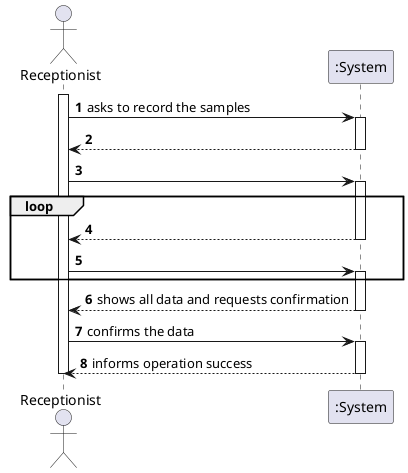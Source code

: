 @startuml

autonumber
actor "Receptionist" as MLT

activate MLT
MLT -> ":System" : asks to record the samples
/'Here below'/
activate ":System"
":System" --> MLT :
deactivate ":System"

MLT -> ":System" :
activate ":System"

loop
":System" --> MLT :
deactivate ":System"

MLT -> ":System" :
activate ":System"
end

":System" --> MLT : shows all data and requests confirmation
deactivate ":System"

MLT -> ":System" : confirms the data
activate ":System"
":System" --> MLT : informs operation success
deactivate ":System"

deactivate MLT

@enduml
